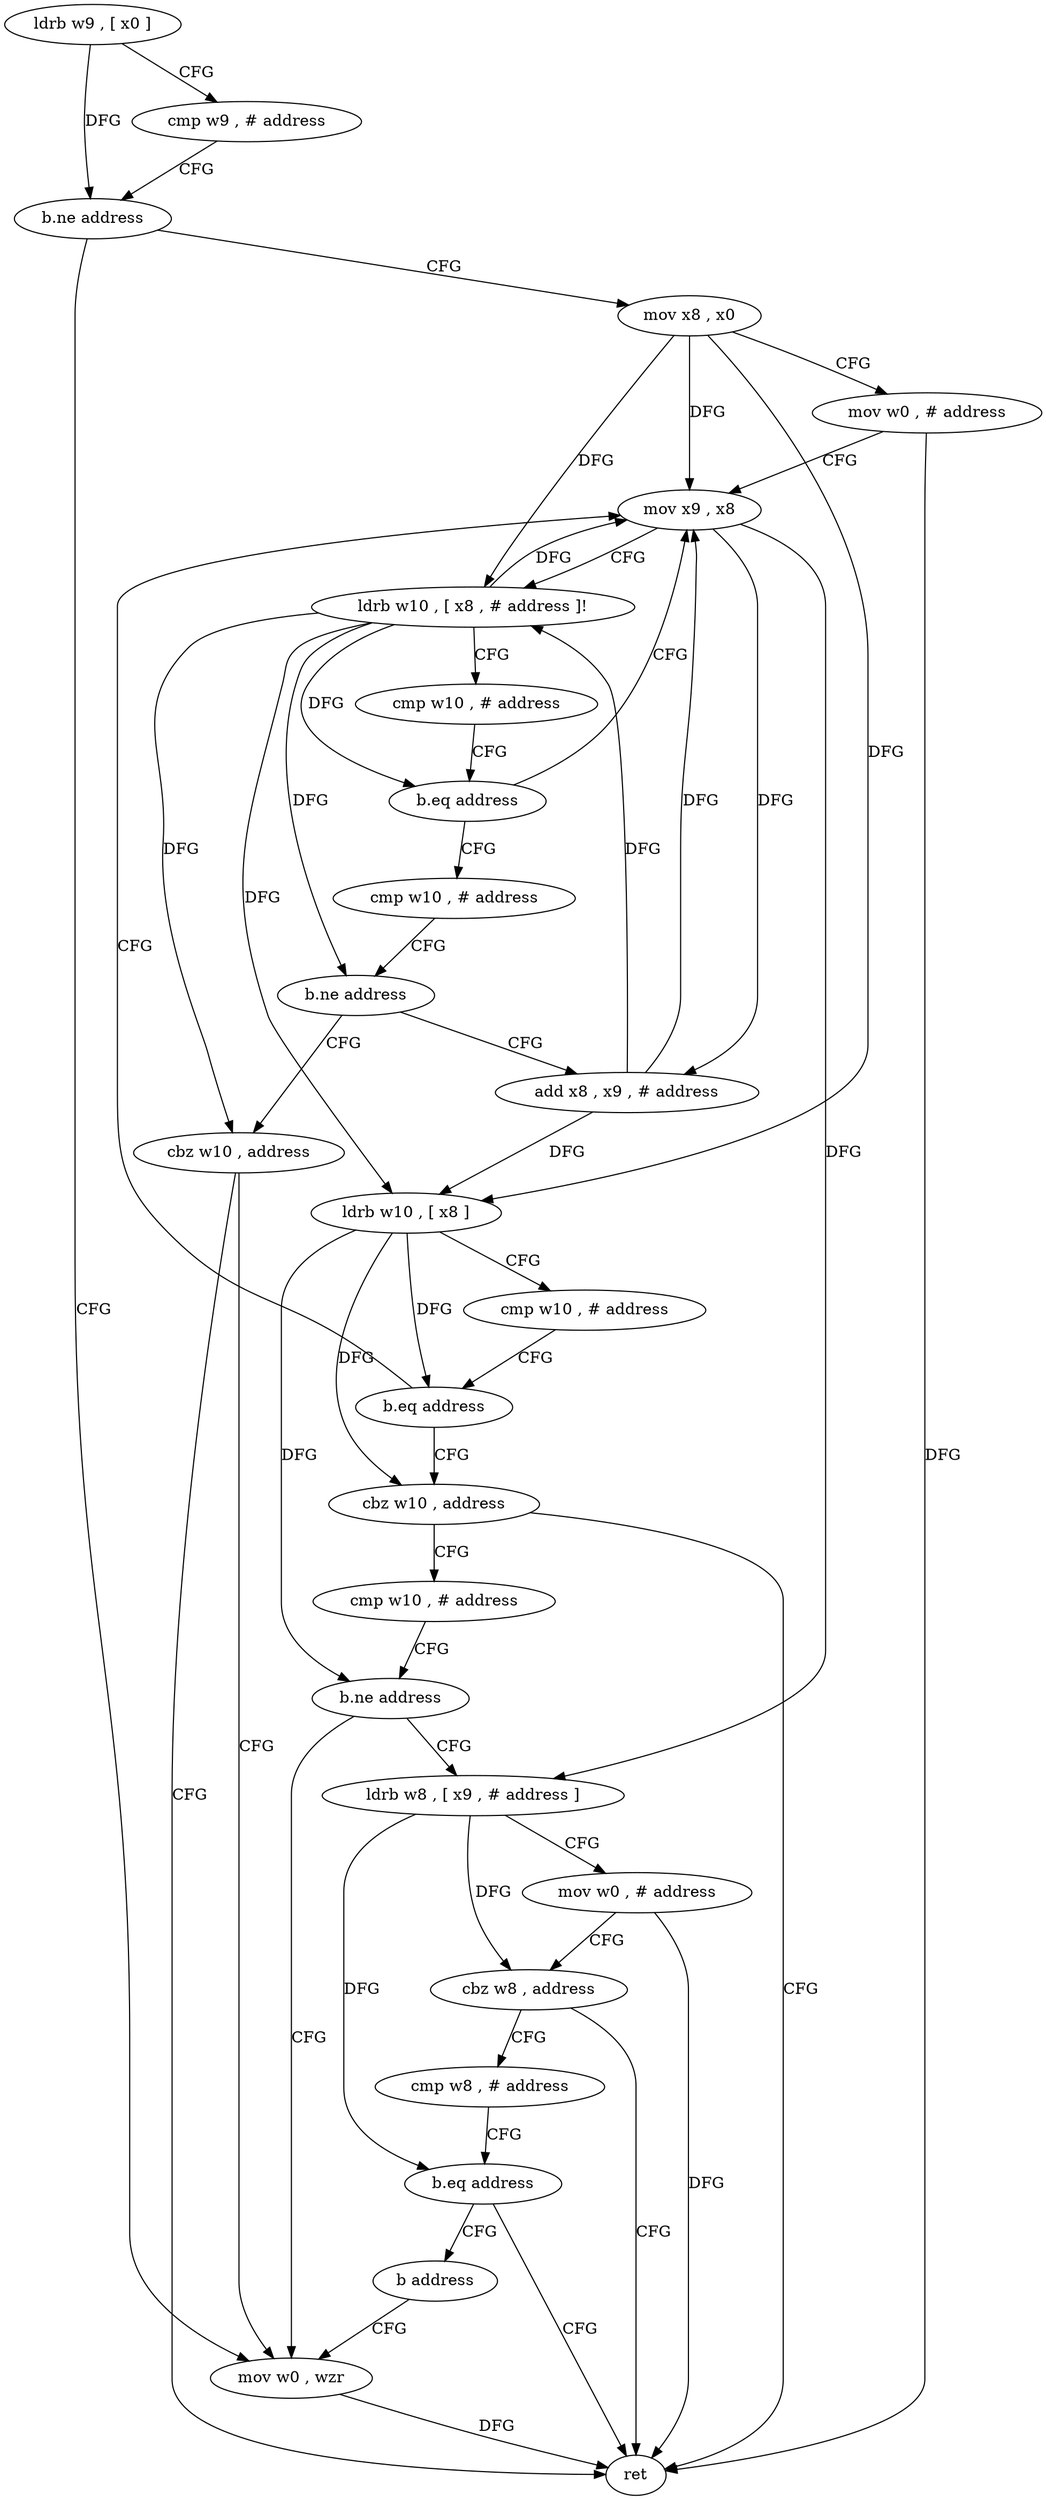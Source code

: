 digraph "func" {
"4237316" [label = "ldrb w9 , [ x0 ]" ]
"4237320" [label = "cmp w9 , # address" ]
"4237324" [label = "b.ne address" ]
"4237416" [label = "mov w0 , wzr" ]
"4237328" [label = "mov x8 , x0" ]
"4237420" [label = "ret" ]
"4237332" [label = "mov w0 , # address" ]
"4237336" [label = "mov x9 , x8" ]
"4237340" [label = "ldrb w10 , [ x8 , # address ]!" ]
"4237344" [label = "cmp w10 , # address" ]
"4237348" [label = "b.eq address" ]
"4237352" [label = "cmp w10 , # address" ]
"4237356" [label = "b.ne address" ]
"4237412" [label = "cbz w10 , address" ]
"4237360" [label = "add x8 , x9 , # address" ]
"4237364" [label = "ldrb w10 , [ x8 ]" ]
"4237368" [label = "cmp w10 , # address" ]
"4237372" [label = "b.eq address" ]
"4237376" [label = "cbz w10 , address" ]
"4237380" [label = "cmp w10 , # address" ]
"4237384" [label = "b.ne address" ]
"4237388" [label = "ldrb w8 , [ x9 , # address ]" ]
"4237392" [label = "mov w0 , # address" ]
"4237396" [label = "cbz w8 , address" ]
"4237400" [label = "cmp w8 , # address" ]
"4237404" [label = "b.eq address" ]
"4237408" [label = "b address" ]
"4237316" -> "4237320" [ label = "CFG" ]
"4237316" -> "4237324" [ label = "DFG" ]
"4237320" -> "4237324" [ label = "CFG" ]
"4237324" -> "4237416" [ label = "CFG" ]
"4237324" -> "4237328" [ label = "CFG" ]
"4237416" -> "4237420" [ label = "DFG" ]
"4237328" -> "4237332" [ label = "CFG" ]
"4237328" -> "4237336" [ label = "DFG" ]
"4237328" -> "4237340" [ label = "DFG" ]
"4237328" -> "4237364" [ label = "DFG" ]
"4237332" -> "4237336" [ label = "CFG" ]
"4237332" -> "4237420" [ label = "DFG" ]
"4237336" -> "4237340" [ label = "CFG" ]
"4237336" -> "4237360" [ label = "DFG" ]
"4237336" -> "4237388" [ label = "DFG" ]
"4237340" -> "4237344" [ label = "CFG" ]
"4237340" -> "4237336" [ label = "DFG" ]
"4237340" -> "4237364" [ label = "DFG" ]
"4237340" -> "4237348" [ label = "DFG" ]
"4237340" -> "4237356" [ label = "DFG" ]
"4237340" -> "4237412" [ label = "DFG" ]
"4237344" -> "4237348" [ label = "CFG" ]
"4237348" -> "4237336" [ label = "CFG" ]
"4237348" -> "4237352" [ label = "CFG" ]
"4237352" -> "4237356" [ label = "CFG" ]
"4237356" -> "4237412" [ label = "CFG" ]
"4237356" -> "4237360" [ label = "CFG" ]
"4237412" -> "4237420" [ label = "CFG" ]
"4237412" -> "4237416" [ label = "CFG" ]
"4237360" -> "4237364" [ label = "DFG" ]
"4237360" -> "4237336" [ label = "DFG" ]
"4237360" -> "4237340" [ label = "DFG" ]
"4237364" -> "4237368" [ label = "CFG" ]
"4237364" -> "4237372" [ label = "DFG" ]
"4237364" -> "4237376" [ label = "DFG" ]
"4237364" -> "4237384" [ label = "DFG" ]
"4237368" -> "4237372" [ label = "CFG" ]
"4237372" -> "4237336" [ label = "CFG" ]
"4237372" -> "4237376" [ label = "CFG" ]
"4237376" -> "4237420" [ label = "CFG" ]
"4237376" -> "4237380" [ label = "CFG" ]
"4237380" -> "4237384" [ label = "CFG" ]
"4237384" -> "4237416" [ label = "CFG" ]
"4237384" -> "4237388" [ label = "CFG" ]
"4237388" -> "4237392" [ label = "CFG" ]
"4237388" -> "4237396" [ label = "DFG" ]
"4237388" -> "4237404" [ label = "DFG" ]
"4237392" -> "4237396" [ label = "CFG" ]
"4237392" -> "4237420" [ label = "DFG" ]
"4237396" -> "4237420" [ label = "CFG" ]
"4237396" -> "4237400" [ label = "CFG" ]
"4237400" -> "4237404" [ label = "CFG" ]
"4237404" -> "4237420" [ label = "CFG" ]
"4237404" -> "4237408" [ label = "CFG" ]
"4237408" -> "4237416" [ label = "CFG" ]
}
